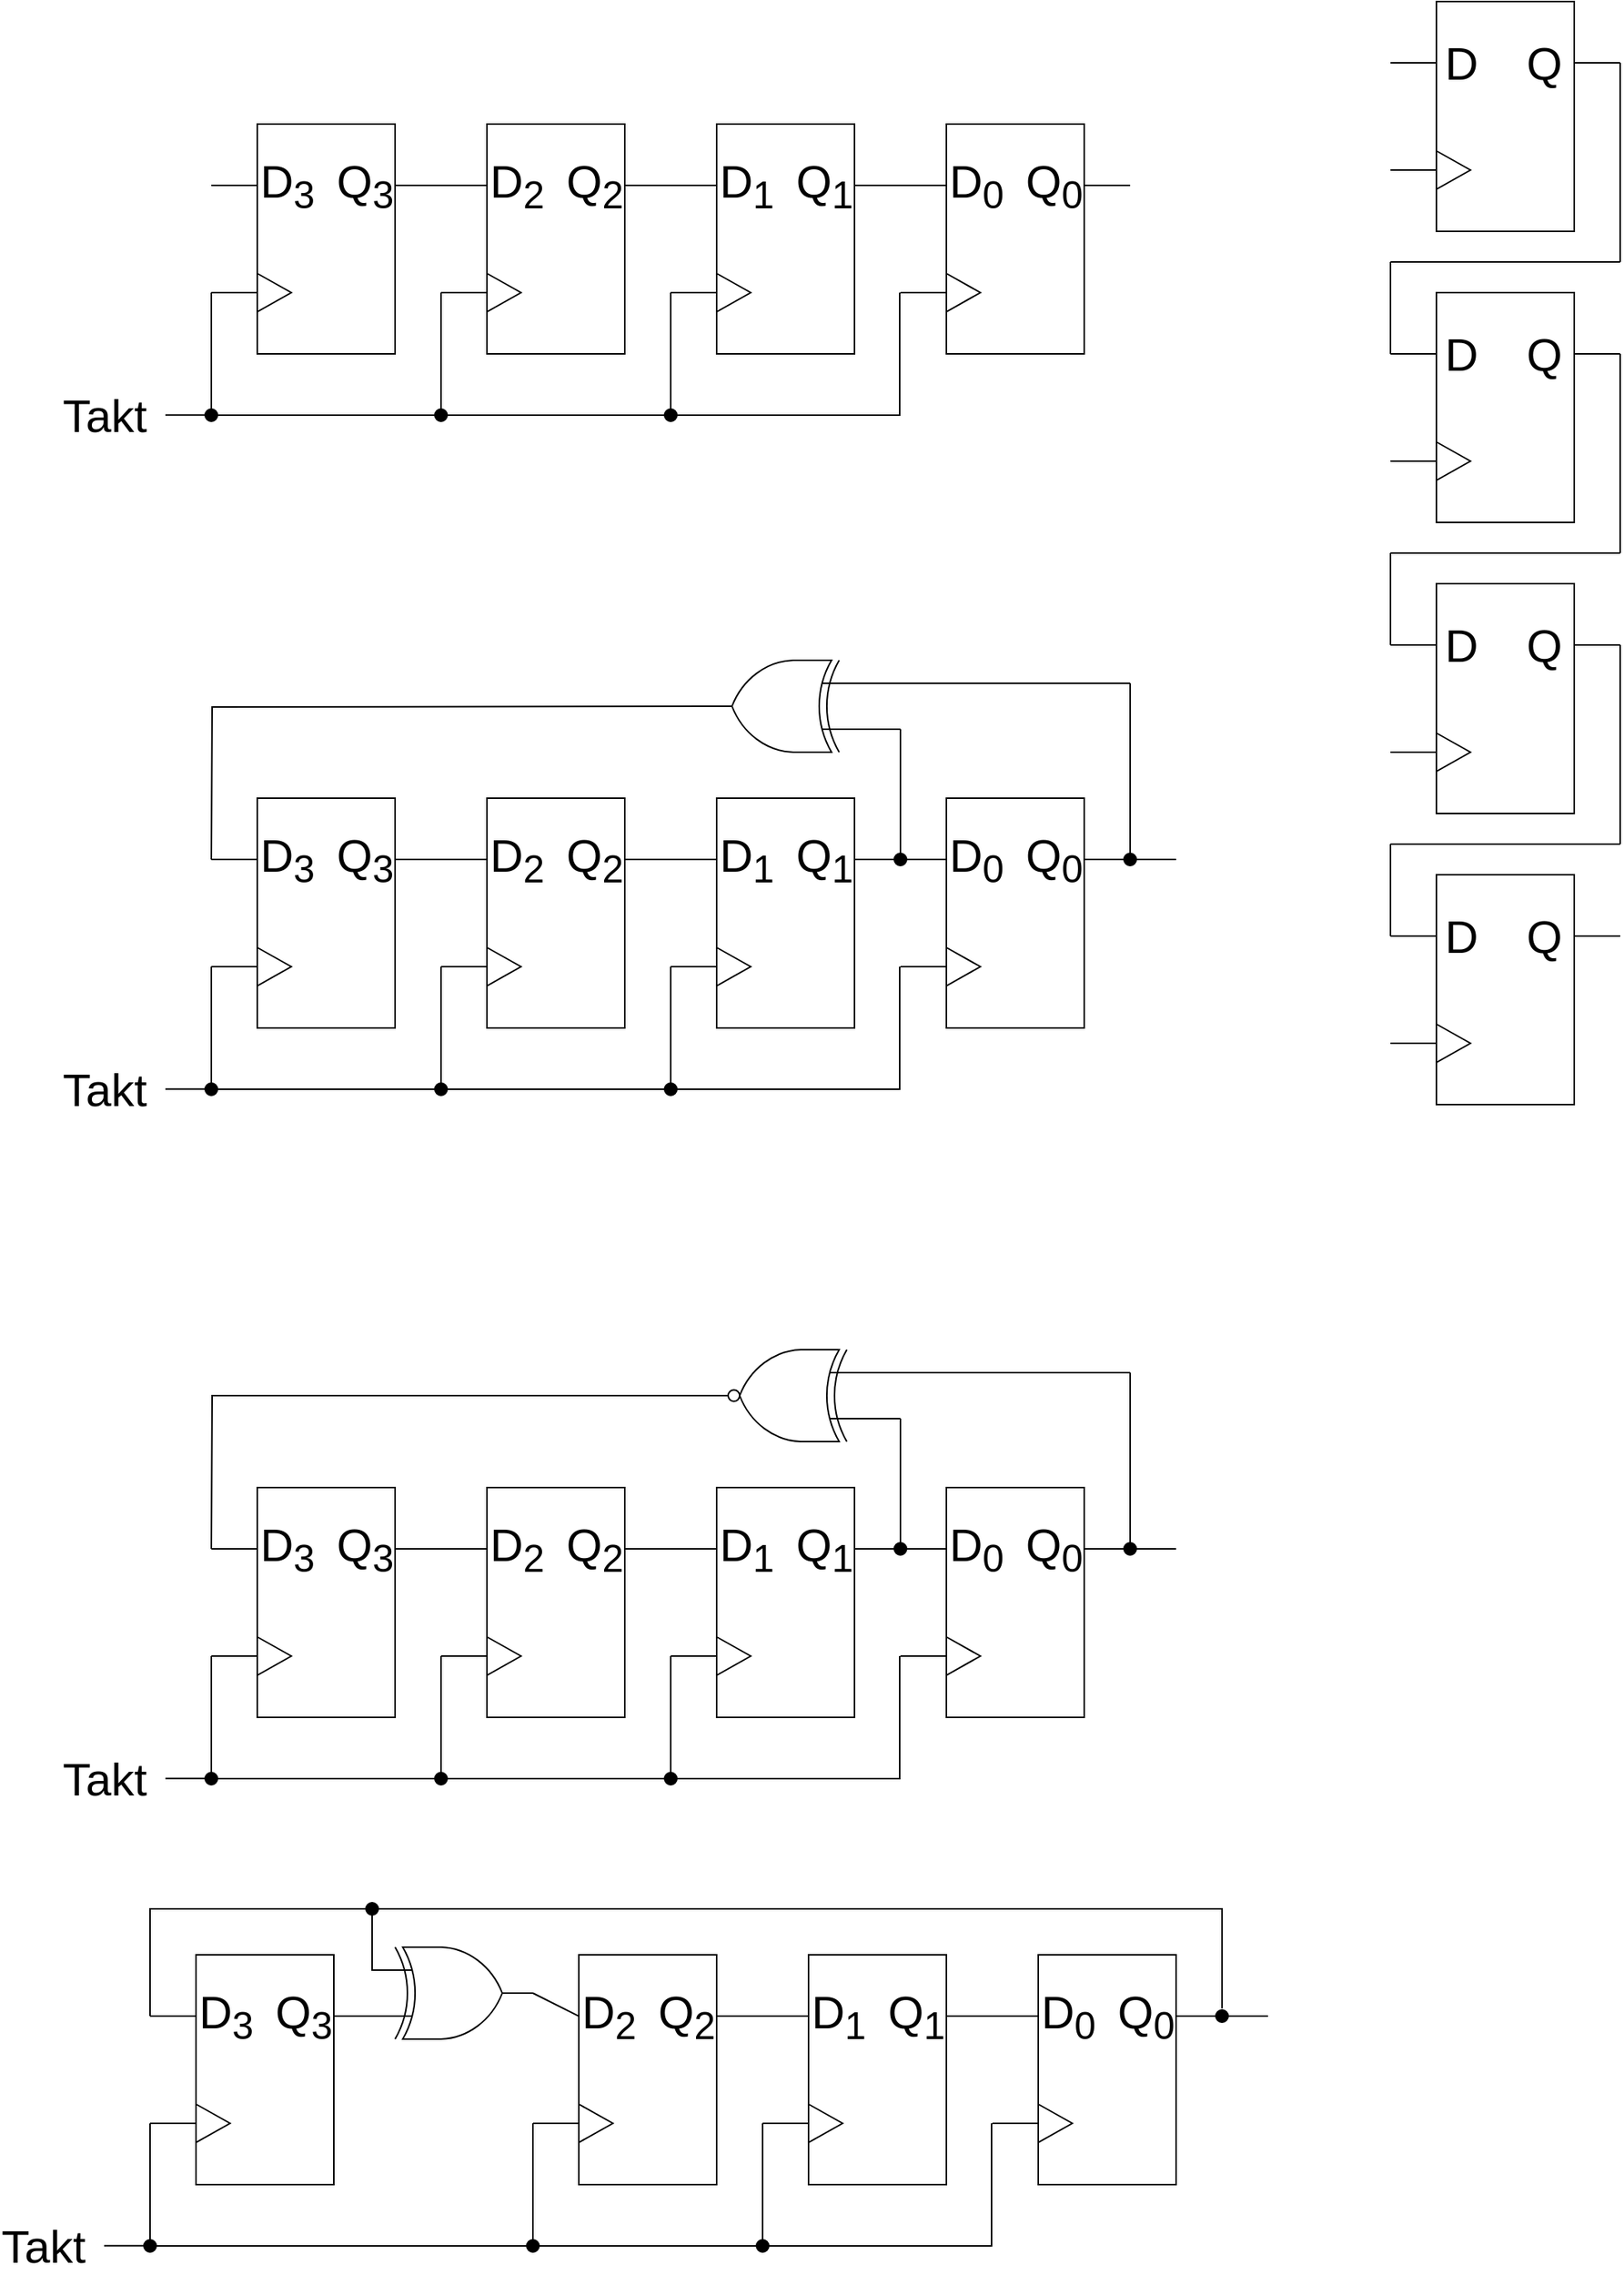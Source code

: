 <mxfile>
    <diagram id="PS_w-CwXK0_uvmPeMOLf" name="Page-1">
        <mxGraphModel dx="1666" dy="287" grid="1" gridSize="10" guides="1" tooltips="1" connect="1" arrows="1" fold="1" page="1" pageScale="1" pageWidth="1600" pageHeight="900" math="0" shadow="0">
            <root>
                <mxCell id="0"/>
                <mxCell id="1" parent="0"/>
                <mxCell id="91" value="" style="group" parent="1" vertex="1" connectable="0">
                    <mxGeometry x="1000" y="960" width="150" height="720" as="geometry"/>
                </mxCell>
                <mxCell id="50" value="" style="group" parent="91" vertex="1" connectable="0">
                    <mxGeometry width="150" height="150" as="geometry"/>
                </mxCell>
                <mxCell id="51" value="" style="rounded=0;whiteSpace=wrap;html=1;" parent="50" vertex="1">
                    <mxGeometry x="30" width="90" height="150" as="geometry"/>
                </mxCell>
                <mxCell id="52" value="" style="endArrow=none;html=1;align=center;fontSize=30;entryX=0;entryY=0.267;entryDx=0;entryDy=0;entryPerimeter=0;" parent="50" target="51" edge="1">
                    <mxGeometry width="50" height="50" relative="1" as="geometry">
                        <mxPoint y="40" as="sourcePoint"/>
                        <mxPoint x="20" y="40" as="targetPoint"/>
                    </mxGeometry>
                </mxCell>
                <mxCell id="53" value="D" style="edgeLabel;html=1;align=center;verticalAlign=middle;resizable=0;points=[];fontSize=30;" parent="52" vertex="1" connectable="0">
                    <mxGeometry x="0.28" relative="1" as="geometry">
                        <mxPoint x="27" as="offset"/>
                    </mxGeometry>
                </mxCell>
                <mxCell id="54" value="" style="endArrow=none;html=1;align=center;exitX=1;exitY=0.267;exitDx=0;exitDy=0;fontSize=30;exitPerimeter=0;" parent="50" source="51" edge="1">
                    <mxGeometry width="50" height="50" relative="1" as="geometry">
                        <mxPoint x="135.556" y="30" as="sourcePoint"/>
                        <mxPoint x="150" y="40" as="targetPoint"/>
                    </mxGeometry>
                </mxCell>
                <mxCell id="55" value="Q" style="edgeLabel;html=1;align=center;verticalAlign=middle;resizable=0;points=[];fontSize=30;" parent="54" vertex="1" connectable="0">
                    <mxGeometry x="0.28" relative="1" as="geometry">
                        <mxPoint x="-39" as="offset"/>
                    </mxGeometry>
                </mxCell>
                <mxCell id="56" value="" style="endArrow=none;html=1;align=center;fontSize=30;entryX=0;entryY=0.5;entryDx=0;entryDy=0;" parent="50" target="57" edge="1">
                    <mxGeometry width="50" height="50" relative="1" as="geometry">
                        <mxPoint y="110" as="sourcePoint"/>
                        <mxPoint x="20" y="109.98" as="targetPoint"/>
                    </mxGeometry>
                </mxCell>
                <mxCell id="57" value="" style="triangle;whiteSpace=wrap;html=1;" parent="50" vertex="1">
                    <mxGeometry x="30.004" y="97.5" width="22.222" height="25" as="geometry"/>
                </mxCell>
                <mxCell id="58" value="" style="group" parent="91" vertex="1" connectable="0">
                    <mxGeometry y="190" width="150" height="150" as="geometry"/>
                </mxCell>
                <mxCell id="59" value="" style="rounded=0;whiteSpace=wrap;html=1;" parent="58" vertex="1">
                    <mxGeometry x="30" width="90" height="150" as="geometry"/>
                </mxCell>
                <mxCell id="60" value="" style="endArrow=none;html=1;align=center;fontSize=30;entryX=0;entryY=0.267;entryDx=0;entryDy=0;entryPerimeter=0;" parent="58" target="59" edge="1">
                    <mxGeometry width="50" height="50" relative="1" as="geometry">
                        <mxPoint y="40" as="sourcePoint"/>
                        <mxPoint x="20" y="40" as="targetPoint"/>
                    </mxGeometry>
                </mxCell>
                <mxCell id="61" value="D" style="edgeLabel;html=1;align=center;verticalAlign=middle;resizable=0;points=[];fontSize=30;" parent="60" vertex="1" connectable="0">
                    <mxGeometry x="0.28" relative="1" as="geometry">
                        <mxPoint x="27" as="offset"/>
                    </mxGeometry>
                </mxCell>
                <mxCell id="62" value="" style="endArrow=none;html=1;align=center;exitX=1;exitY=0.267;exitDx=0;exitDy=0;fontSize=30;exitPerimeter=0;" parent="58" source="59" edge="1">
                    <mxGeometry width="50" height="50" relative="1" as="geometry">
                        <mxPoint x="135.556" y="30" as="sourcePoint"/>
                        <mxPoint x="150" y="40" as="targetPoint"/>
                    </mxGeometry>
                </mxCell>
                <mxCell id="63" value="Q" style="edgeLabel;html=1;align=center;verticalAlign=middle;resizable=0;points=[];fontSize=30;" parent="62" vertex="1" connectable="0">
                    <mxGeometry x="0.28" relative="1" as="geometry">
                        <mxPoint x="-39" as="offset"/>
                    </mxGeometry>
                </mxCell>
                <mxCell id="64" value="" style="endArrow=none;html=1;align=center;fontSize=30;entryX=0;entryY=0.5;entryDx=0;entryDy=0;" parent="58" target="65" edge="1">
                    <mxGeometry width="50" height="50" relative="1" as="geometry">
                        <mxPoint y="110" as="sourcePoint"/>
                        <mxPoint x="20" y="109.98" as="targetPoint"/>
                    </mxGeometry>
                </mxCell>
                <mxCell id="65" value="" style="triangle;whiteSpace=wrap;html=1;" parent="58" vertex="1">
                    <mxGeometry x="30.004" y="97.5" width="22.222" height="25" as="geometry"/>
                </mxCell>
                <mxCell id="66" value="" style="endArrow=none;html=1;align=center;fontSize=30;" parent="91" edge="1">
                    <mxGeometry width="50" height="50" relative="1" as="geometry">
                        <mxPoint x="150" y="40" as="sourcePoint"/>
                        <mxPoint x="150" y="170" as="targetPoint"/>
                    </mxGeometry>
                </mxCell>
                <mxCell id="67" value="" style="endArrow=none;html=1;align=center;fontSize=30;" parent="91" edge="1">
                    <mxGeometry width="50" height="50" relative="1" as="geometry">
                        <mxPoint y="170" as="sourcePoint"/>
                        <mxPoint x="150" y="170" as="targetPoint"/>
                    </mxGeometry>
                </mxCell>
                <mxCell id="68" value="" style="endArrow=none;html=1;align=center;fontSize=30;" parent="91" edge="1">
                    <mxGeometry width="50" height="50" relative="1" as="geometry">
                        <mxPoint y="170" as="sourcePoint"/>
                        <mxPoint y="230" as="targetPoint"/>
                    </mxGeometry>
                </mxCell>
                <mxCell id="69" value="" style="group" parent="91" vertex="1" connectable="0">
                    <mxGeometry y="380" width="150" height="150" as="geometry"/>
                </mxCell>
                <mxCell id="70" value="" style="rounded=0;whiteSpace=wrap;html=1;" parent="69" vertex="1">
                    <mxGeometry x="30" width="90" height="150" as="geometry"/>
                </mxCell>
                <mxCell id="71" value="" style="endArrow=none;html=1;align=center;fontSize=30;entryX=0;entryY=0.267;entryDx=0;entryDy=0;entryPerimeter=0;" parent="69" target="70" edge="1">
                    <mxGeometry width="50" height="50" relative="1" as="geometry">
                        <mxPoint y="40" as="sourcePoint"/>
                        <mxPoint x="20" y="40" as="targetPoint"/>
                    </mxGeometry>
                </mxCell>
                <mxCell id="72" value="D" style="edgeLabel;html=1;align=center;verticalAlign=middle;resizable=0;points=[];fontSize=30;" parent="71" vertex="1" connectable="0">
                    <mxGeometry x="0.28" relative="1" as="geometry">
                        <mxPoint x="27" as="offset"/>
                    </mxGeometry>
                </mxCell>
                <mxCell id="73" value="" style="endArrow=none;html=1;align=center;exitX=1;exitY=0.267;exitDx=0;exitDy=0;fontSize=30;exitPerimeter=0;" parent="69" source="70" edge="1">
                    <mxGeometry width="50" height="50" relative="1" as="geometry">
                        <mxPoint x="135.556" y="30" as="sourcePoint"/>
                        <mxPoint x="150" y="40" as="targetPoint"/>
                    </mxGeometry>
                </mxCell>
                <mxCell id="74" value="Q" style="edgeLabel;html=1;align=center;verticalAlign=middle;resizable=0;points=[];fontSize=30;" parent="73" vertex="1" connectable="0">
                    <mxGeometry x="0.28" relative="1" as="geometry">
                        <mxPoint x="-39" as="offset"/>
                    </mxGeometry>
                </mxCell>
                <mxCell id="75" value="" style="endArrow=none;html=1;align=center;fontSize=30;entryX=0;entryY=0.5;entryDx=0;entryDy=0;" parent="69" target="76" edge="1">
                    <mxGeometry width="50" height="50" relative="1" as="geometry">
                        <mxPoint y="110" as="sourcePoint"/>
                        <mxPoint x="20" y="109.98" as="targetPoint"/>
                    </mxGeometry>
                </mxCell>
                <mxCell id="76" value="" style="triangle;whiteSpace=wrap;html=1;" parent="69" vertex="1">
                    <mxGeometry x="30.004" y="97.5" width="22.222" height="25" as="geometry"/>
                </mxCell>
                <mxCell id="77" value="" style="endArrow=none;html=1;align=center;fontSize=30;" parent="91" edge="1">
                    <mxGeometry width="50" height="50" relative="1" as="geometry">
                        <mxPoint x="150" y="230" as="sourcePoint"/>
                        <mxPoint x="150" y="360" as="targetPoint"/>
                    </mxGeometry>
                </mxCell>
                <mxCell id="78" value="" style="endArrow=none;html=1;align=center;fontSize=30;" parent="91" edge="1">
                    <mxGeometry width="50" height="50" relative="1" as="geometry">
                        <mxPoint y="360" as="sourcePoint"/>
                        <mxPoint x="150" y="360" as="targetPoint"/>
                    </mxGeometry>
                </mxCell>
                <mxCell id="79" value="" style="endArrow=none;html=1;align=center;fontSize=30;" parent="91" edge="1">
                    <mxGeometry width="50" height="50" relative="1" as="geometry">
                        <mxPoint y="360" as="sourcePoint"/>
                        <mxPoint y="420" as="targetPoint"/>
                    </mxGeometry>
                </mxCell>
                <mxCell id="80" value="" style="group" parent="91" vertex="1" connectable="0">
                    <mxGeometry y="570" width="150" height="150" as="geometry"/>
                </mxCell>
                <mxCell id="81" value="" style="rounded=0;whiteSpace=wrap;html=1;" parent="80" vertex="1">
                    <mxGeometry x="30" width="90" height="150" as="geometry"/>
                </mxCell>
                <mxCell id="82" value="" style="endArrow=none;html=1;align=center;fontSize=30;entryX=0;entryY=0.267;entryDx=0;entryDy=0;entryPerimeter=0;" parent="80" target="81" edge="1">
                    <mxGeometry width="50" height="50" relative="1" as="geometry">
                        <mxPoint y="40" as="sourcePoint"/>
                        <mxPoint x="20" y="40" as="targetPoint"/>
                    </mxGeometry>
                </mxCell>
                <mxCell id="83" value="D" style="edgeLabel;html=1;align=center;verticalAlign=middle;resizable=0;points=[];fontSize=30;" parent="82" vertex="1" connectable="0">
                    <mxGeometry x="0.28" relative="1" as="geometry">
                        <mxPoint x="27" as="offset"/>
                    </mxGeometry>
                </mxCell>
                <mxCell id="84" value="" style="endArrow=none;html=1;align=center;exitX=1;exitY=0.267;exitDx=0;exitDy=0;fontSize=30;exitPerimeter=0;" parent="80" source="81" edge="1">
                    <mxGeometry width="50" height="50" relative="1" as="geometry">
                        <mxPoint x="135.556" y="30" as="sourcePoint"/>
                        <mxPoint x="150" y="40" as="targetPoint"/>
                    </mxGeometry>
                </mxCell>
                <mxCell id="85" value="Q" style="edgeLabel;html=1;align=center;verticalAlign=middle;resizable=0;points=[];fontSize=30;" parent="84" vertex="1" connectable="0">
                    <mxGeometry x="0.28" relative="1" as="geometry">
                        <mxPoint x="-39" as="offset"/>
                    </mxGeometry>
                </mxCell>
                <mxCell id="86" value="" style="endArrow=none;html=1;align=center;fontSize=30;entryX=0;entryY=0.5;entryDx=0;entryDy=0;" parent="80" target="87" edge="1">
                    <mxGeometry width="50" height="50" relative="1" as="geometry">
                        <mxPoint y="110" as="sourcePoint"/>
                        <mxPoint x="20" y="109.98" as="targetPoint"/>
                    </mxGeometry>
                </mxCell>
                <mxCell id="87" value="" style="triangle;whiteSpace=wrap;html=1;" parent="80" vertex="1">
                    <mxGeometry x="30.004" y="97.5" width="22.222" height="25" as="geometry"/>
                </mxCell>
                <mxCell id="88" value="" style="endArrow=none;html=1;align=center;fontSize=30;" parent="91" edge="1">
                    <mxGeometry width="50" height="50" relative="1" as="geometry">
                        <mxPoint x="150" y="420" as="sourcePoint"/>
                        <mxPoint x="150" y="550" as="targetPoint"/>
                    </mxGeometry>
                </mxCell>
                <mxCell id="89" value="" style="endArrow=none;html=1;align=center;fontSize=30;" parent="91" edge="1">
                    <mxGeometry width="50" height="50" relative="1" as="geometry">
                        <mxPoint y="550" as="sourcePoint"/>
                        <mxPoint x="150" y="550" as="targetPoint"/>
                    </mxGeometry>
                </mxCell>
                <mxCell id="90" value="" style="endArrow=none;html=1;align=center;fontSize=30;" parent="91" edge="1">
                    <mxGeometry width="50" height="50" relative="1" as="geometry">
                        <mxPoint y="550" as="sourcePoint"/>
                        <mxPoint y="610" as="targetPoint"/>
                    </mxGeometry>
                </mxCell>
                <mxCell id="234" value="" style="group" parent="1" vertex="1" connectable="0">
                    <mxGeometry x="200" y="1040" width="630" height="195" as="geometry"/>
                </mxCell>
                <mxCell id="2" value="Takt" style="endArrow=none;html=1;align=center;fontSize=30;entryX=0;entryY=0.5;entryDx=0;entryDy=0;" parent="234" edge="1">
                    <mxGeometry x="-1" y="-40" width="50" height="50" relative="1" as="geometry">
                        <mxPoint y="189.91" as="sourcePoint"/>
                        <mxPoint x="30.004" y="189.91" as="targetPoint"/>
                        <mxPoint x="-40" y="-40" as="offset"/>
                    </mxGeometry>
                </mxCell>
                <mxCell id="3" value="" style="group" parent="234" vertex="1" connectable="0">
                    <mxGeometry x="30" width="150" height="150" as="geometry"/>
                </mxCell>
                <mxCell id="4" value="" style="rounded=0;whiteSpace=wrap;html=1;" parent="3" vertex="1">
                    <mxGeometry x="30" width="90" height="150" as="geometry"/>
                </mxCell>
                <mxCell id="5" value="" style="endArrow=none;html=1;align=center;fontSize=30;entryX=0;entryY=0.267;entryDx=0;entryDy=0;entryPerimeter=0;" parent="3" target="4" edge="1">
                    <mxGeometry width="50" height="50" relative="1" as="geometry">
                        <mxPoint y="40" as="sourcePoint"/>
                        <mxPoint x="20" y="40" as="targetPoint"/>
                    </mxGeometry>
                </mxCell>
                <mxCell id="6" value="D&lt;sub&gt;3&lt;/sub&gt;" style="edgeLabel;html=1;align=left;verticalAlign=middle;resizable=0;points=[];fontSize=30;" parent="5" vertex="1" connectable="0">
                    <mxGeometry x="0.28" relative="1" as="geometry">
                        <mxPoint x="11" as="offset"/>
                    </mxGeometry>
                </mxCell>
                <mxCell id="7" value="" style="endArrow=none;html=1;align=center;exitX=1;exitY=0.267;exitDx=0;exitDy=0;fontSize=30;exitPerimeter=0;" parent="3" source="4" edge="1">
                    <mxGeometry width="50" height="50" relative="1" as="geometry">
                        <mxPoint x="135.556" y="30" as="sourcePoint"/>
                        <mxPoint x="150" y="40" as="targetPoint"/>
                    </mxGeometry>
                </mxCell>
                <mxCell id="8" value="Q&lt;sub&gt;3&lt;br&gt;&lt;/sub&gt;" style="edgeLabel;html=1;align=center;verticalAlign=middle;resizable=0;points=[];fontSize=30;" parent="7" vertex="1" connectable="0">
                    <mxGeometry x="0.28" relative="1" as="geometry">
                        <mxPoint x="-39" as="offset"/>
                    </mxGeometry>
                </mxCell>
                <mxCell id="9" value="" style="endArrow=none;html=1;align=center;fontSize=30;entryX=0;entryY=0.5;entryDx=0;entryDy=0;" parent="3" target="10" edge="1">
                    <mxGeometry width="50" height="50" relative="1" as="geometry">
                        <mxPoint y="110" as="sourcePoint"/>
                        <mxPoint x="20" y="109.98" as="targetPoint"/>
                    </mxGeometry>
                </mxCell>
                <mxCell id="10" value="" style="triangle;whiteSpace=wrap;html=1;" parent="3" vertex="1">
                    <mxGeometry x="30.004" y="97.5" width="22.222" height="25" as="geometry"/>
                </mxCell>
                <mxCell id="11" value="" style="group" parent="234" vertex="1" connectable="0">
                    <mxGeometry x="180" width="150" height="150" as="geometry"/>
                </mxCell>
                <mxCell id="12" value="" style="rounded=0;whiteSpace=wrap;html=1;" parent="11" vertex="1">
                    <mxGeometry x="30" width="90" height="150" as="geometry"/>
                </mxCell>
                <mxCell id="13" value="" style="endArrow=none;html=1;align=center;fontSize=30;entryX=0;entryY=0.267;entryDx=0;entryDy=0;entryPerimeter=0;" parent="11" target="12" edge="1">
                    <mxGeometry width="50" height="50" relative="1" as="geometry">
                        <mxPoint y="40" as="sourcePoint"/>
                        <mxPoint x="20" y="40" as="targetPoint"/>
                    </mxGeometry>
                </mxCell>
                <mxCell id="14" value="D&lt;sub&gt;2&lt;/sub&gt;" style="edgeLabel;html=1;align=left;verticalAlign=middle;resizable=0;points=[];fontSize=30;" parent="13" vertex="1" connectable="0">
                    <mxGeometry x="0.28" relative="1" as="geometry">
                        <mxPoint x="11" as="offset"/>
                    </mxGeometry>
                </mxCell>
                <mxCell id="15" value="" style="endArrow=none;html=1;align=center;exitX=1;exitY=0.267;exitDx=0;exitDy=0;fontSize=30;exitPerimeter=0;" parent="11" source="12" edge="1">
                    <mxGeometry width="50" height="50" relative="1" as="geometry">
                        <mxPoint x="135.556" y="30" as="sourcePoint"/>
                        <mxPoint x="150" y="40" as="targetPoint"/>
                    </mxGeometry>
                </mxCell>
                <mxCell id="16" value="Q&lt;sub&gt;2&lt;/sub&gt;" style="edgeLabel;html=1;align=center;verticalAlign=middle;resizable=0;points=[];fontSize=30;" parent="15" vertex="1" connectable="0">
                    <mxGeometry x="0.28" relative="1" as="geometry">
                        <mxPoint x="-39" as="offset"/>
                    </mxGeometry>
                </mxCell>
                <mxCell id="17" value="" style="endArrow=none;html=1;align=center;fontSize=30;entryX=0;entryY=0.5;entryDx=0;entryDy=0;" parent="11" target="18" edge="1">
                    <mxGeometry width="50" height="50" relative="1" as="geometry">
                        <mxPoint y="110" as="sourcePoint"/>
                        <mxPoint x="20" y="109.98" as="targetPoint"/>
                    </mxGeometry>
                </mxCell>
                <mxCell id="18" value="" style="triangle;whiteSpace=wrap;html=1;" parent="11" vertex="1">
                    <mxGeometry x="30.004" y="97.5" width="22.222" height="25" as="geometry"/>
                </mxCell>
                <mxCell id="20" value="" style="group" parent="234" vertex="1" connectable="0">
                    <mxGeometry x="330" width="150" height="150" as="geometry"/>
                </mxCell>
                <mxCell id="21" value="" style="rounded=0;whiteSpace=wrap;html=1;" parent="20" vertex="1">
                    <mxGeometry x="30" width="90" height="150" as="geometry"/>
                </mxCell>
                <mxCell id="22" value="" style="endArrow=none;html=1;align=center;fontSize=30;entryX=0;entryY=0.267;entryDx=0;entryDy=0;entryPerimeter=0;" parent="20" target="21" edge="1">
                    <mxGeometry width="50" height="50" relative="1" as="geometry">
                        <mxPoint y="40" as="sourcePoint"/>
                        <mxPoint x="20" y="40" as="targetPoint"/>
                    </mxGeometry>
                </mxCell>
                <mxCell id="23" value="D&lt;sub&gt;1&lt;/sub&gt;" style="edgeLabel;html=1;align=left;verticalAlign=middle;resizable=0;points=[];fontSize=30;" parent="22" vertex="1" connectable="0">
                    <mxGeometry x="0.28" relative="1" as="geometry">
                        <mxPoint x="11" as="offset"/>
                    </mxGeometry>
                </mxCell>
                <mxCell id="24" value="" style="endArrow=none;html=1;align=center;exitX=1;exitY=0.267;exitDx=0;exitDy=0;fontSize=30;exitPerimeter=0;" parent="20" source="21" edge="1">
                    <mxGeometry width="50" height="50" relative="1" as="geometry">
                        <mxPoint x="135.556" y="30" as="sourcePoint"/>
                        <mxPoint x="150" y="40" as="targetPoint"/>
                    </mxGeometry>
                </mxCell>
                <mxCell id="25" value="Q&lt;sub&gt;1&lt;/sub&gt;" style="edgeLabel;html=1;align=center;verticalAlign=middle;resizable=0;points=[];fontSize=30;" parent="24" vertex="1" connectable="0">
                    <mxGeometry x="0.28" relative="1" as="geometry">
                        <mxPoint x="-39" as="offset"/>
                    </mxGeometry>
                </mxCell>
                <mxCell id="26" value="" style="endArrow=none;html=1;align=center;fontSize=30;entryX=0;entryY=0.5;entryDx=0;entryDy=0;" parent="20" target="27" edge="1">
                    <mxGeometry width="50" height="50" relative="1" as="geometry">
                        <mxPoint y="110" as="sourcePoint"/>
                        <mxPoint x="20" y="109.98" as="targetPoint"/>
                    </mxGeometry>
                </mxCell>
                <mxCell id="27" value="" style="triangle;whiteSpace=wrap;html=1;" parent="20" vertex="1">
                    <mxGeometry x="30.004" y="97.5" width="22.222" height="25" as="geometry"/>
                </mxCell>
                <mxCell id="28" value="" style="group" parent="234" vertex="1" connectable="0">
                    <mxGeometry x="480" width="150" height="150" as="geometry"/>
                </mxCell>
                <mxCell id="29" value="" style="rounded=0;whiteSpace=wrap;html=1;" parent="28" vertex="1">
                    <mxGeometry x="30" width="90" height="150" as="geometry"/>
                </mxCell>
                <mxCell id="30" value="" style="endArrow=none;html=1;align=center;fontSize=30;entryX=0;entryY=0.267;entryDx=0;entryDy=0;entryPerimeter=0;" parent="28" target="29" edge="1">
                    <mxGeometry width="50" height="50" relative="1" as="geometry">
                        <mxPoint y="40" as="sourcePoint"/>
                        <mxPoint x="20" y="40" as="targetPoint"/>
                    </mxGeometry>
                </mxCell>
                <mxCell id="31" value="D&lt;sub&gt;0&lt;/sub&gt;" style="edgeLabel;html=1;align=left;verticalAlign=middle;resizable=0;points=[];fontSize=30;" parent="30" vertex="1" connectable="0">
                    <mxGeometry x="0.28" relative="1" as="geometry">
                        <mxPoint x="11" as="offset"/>
                    </mxGeometry>
                </mxCell>
                <mxCell id="32" value="" style="endArrow=none;html=1;align=center;exitX=1;exitY=0.267;exitDx=0;exitDy=0;fontSize=30;exitPerimeter=0;" parent="28" source="29" edge="1">
                    <mxGeometry width="50" height="50" relative="1" as="geometry">
                        <mxPoint x="135.556" y="30" as="sourcePoint"/>
                        <mxPoint x="150" y="40" as="targetPoint"/>
                    </mxGeometry>
                </mxCell>
                <mxCell id="33" value="Q&lt;sub&gt;0&lt;/sub&gt;" style="edgeLabel;html=1;align=center;verticalAlign=middle;resizable=0;points=[];fontSize=30;" parent="32" vertex="1" connectable="0">
                    <mxGeometry x="0.28" relative="1" as="geometry">
                        <mxPoint x="-39" as="offset"/>
                    </mxGeometry>
                </mxCell>
                <mxCell id="34" value="" style="endArrow=none;html=1;align=center;fontSize=30;entryX=0;entryY=0.5;entryDx=0;entryDy=0;" parent="28" target="35" edge="1">
                    <mxGeometry width="50" height="50" relative="1" as="geometry">
                        <mxPoint y="110" as="sourcePoint"/>
                        <mxPoint x="20" y="109.98" as="targetPoint"/>
                    </mxGeometry>
                </mxCell>
                <mxCell id="35" value="" style="triangle;whiteSpace=wrap;html=1;" parent="28" vertex="1">
                    <mxGeometry x="30.004" y="97.5" width="22.222" height="25" as="geometry"/>
                </mxCell>
                <mxCell id="36" value="" style="endArrow=none;html=1;align=center;fontSize=30;" parent="234" edge="1">
                    <mxGeometry width="50" height="50" relative="1" as="geometry">
                        <mxPoint x="30" y="190" as="sourcePoint"/>
                        <mxPoint x="30" y="110" as="targetPoint"/>
                    </mxGeometry>
                </mxCell>
                <mxCell id="37" value="" style="endArrow=none;html=1;align=center;fontSize=30;" parent="234" edge="1">
                    <mxGeometry width="50" height="50" relative="1" as="geometry">
                        <mxPoint x="180" y="190" as="sourcePoint"/>
                        <mxPoint x="180" y="110" as="targetPoint"/>
                    </mxGeometry>
                </mxCell>
                <mxCell id="38" value="" style="endArrow=none;html=1;align=center;fontSize=30;" parent="234" edge="1">
                    <mxGeometry width="50" height="50" relative="1" as="geometry">
                        <mxPoint x="330" y="190" as="sourcePoint"/>
                        <mxPoint x="330" y="110" as="targetPoint"/>
                    </mxGeometry>
                </mxCell>
                <mxCell id="39" value="" style="endArrow=none;html=1;align=center;fontSize=30;" parent="234" edge="1">
                    <mxGeometry width="50" height="50" relative="1" as="geometry">
                        <mxPoint x="479.52" y="190" as="sourcePoint"/>
                        <mxPoint x="479.52" y="110" as="targetPoint"/>
                    </mxGeometry>
                </mxCell>
                <mxCell id="40" value="" style="endArrow=none;html=1;align=center;fontSize=30;exitX=0.9;exitY=0.5;exitDx=0;exitDy=0;exitPerimeter=0;" parent="234" source="46" edge="1">
                    <mxGeometry width="50" height="50" relative="1" as="geometry">
                        <mxPoint y="190" as="sourcePoint"/>
                        <mxPoint x="480" y="190" as="targetPoint"/>
                    </mxGeometry>
                </mxCell>
                <mxCell id="45" value="" style="verticalLabelPosition=bottom;shadow=0;dashed=0;align=center;html=1;verticalAlign=top;shape=mxgraph.electrical.logic_gates.inverting_contact;fillColor=#000000;" parent="234" vertex="1">
                    <mxGeometry x="175" y="185" width="10" height="10" as="geometry"/>
                </mxCell>
                <mxCell id="46" value="" style="verticalLabelPosition=bottom;shadow=0;dashed=0;align=center;html=1;verticalAlign=top;shape=mxgraph.electrical.logic_gates.inverting_contact;fillColor=#000000;" parent="234" vertex="1">
                    <mxGeometry x="25" y="185" width="10" height="10" as="geometry"/>
                </mxCell>
                <mxCell id="47" value="" style="verticalLabelPosition=bottom;shadow=0;dashed=0;align=center;html=1;verticalAlign=top;shape=mxgraph.electrical.logic_gates.inverting_contact;fillColor=#000000;" parent="234" vertex="1">
                    <mxGeometry x="325" y="185" width="10" height="10" as="geometry"/>
                </mxCell>
                <mxCell id="295" value="" style="group" parent="1" vertex="1" connectable="0">
                    <mxGeometry x="160" y="2200" width="760" height="230" as="geometry"/>
                </mxCell>
                <mxCell id="242" value="" style="endArrow=none;html=1;align=center;fontSize=30;" parent="295" edge="1">
                    <mxGeometry width="50" height="50" relative="1" as="geometry">
                        <mxPoint x="730" y="75" as="sourcePoint"/>
                        <mxPoint x="760" y="75" as="targetPoint"/>
                    </mxGeometry>
                </mxCell>
                <mxCell id="243" value="Takt" style="endArrow=none;html=1;align=center;fontSize=30;entryX=0;entryY=0.5;entryDx=0;entryDy=0;" parent="295" edge="1">
                    <mxGeometry x="-1" y="-40" width="50" height="50" relative="1" as="geometry">
                        <mxPoint y="224.91" as="sourcePoint"/>
                        <mxPoint x="30.004" y="224.91" as="targetPoint"/>
                        <mxPoint x="-40" y="-40" as="offset"/>
                    </mxGeometry>
                </mxCell>
                <mxCell id="244" value="" style="group" parent="295" vertex="1" connectable="0">
                    <mxGeometry x="30" y="35" width="150" height="150" as="geometry"/>
                </mxCell>
                <mxCell id="245" value="" style="rounded=0;whiteSpace=wrap;html=1;" parent="244" vertex="1">
                    <mxGeometry x="30" width="90" height="150" as="geometry"/>
                </mxCell>
                <mxCell id="246" value="" style="endArrow=none;html=1;align=center;fontSize=30;entryX=0;entryY=0.267;entryDx=0;entryDy=0;entryPerimeter=0;" parent="244" target="245" edge="1">
                    <mxGeometry width="50" height="50" relative="1" as="geometry">
                        <mxPoint y="40" as="sourcePoint"/>
                        <mxPoint x="20" y="40" as="targetPoint"/>
                    </mxGeometry>
                </mxCell>
                <mxCell id="247" value="D&lt;sub&gt;3&lt;/sub&gt;" style="edgeLabel;html=1;align=left;verticalAlign=middle;resizable=0;points=[];fontSize=30;" parent="246" vertex="1" connectable="0">
                    <mxGeometry x="0.28" relative="1" as="geometry">
                        <mxPoint x="11" as="offset"/>
                    </mxGeometry>
                </mxCell>
                <mxCell id="248" value="" style="endArrow=none;html=1;align=center;exitX=1;exitY=0.267;exitDx=0;exitDy=0;fontSize=30;exitPerimeter=0;" parent="244" source="245" edge="1">
                    <mxGeometry width="50" height="50" relative="1" as="geometry">
                        <mxPoint x="135.556" y="30" as="sourcePoint"/>
                        <mxPoint x="150" y="40" as="targetPoint"/>
                    </mxGeometry>
                </mxCell>
                <mxCell id="249" value="Q&lt;sub&gt;3&lt;br&gt;&lt;/sub&gt;" style="edgeLabel;html=1;align=center;verticalAlign=middle;resizable=0;points=[];fontSize=30;" parent="248" vertex="1" connectable="0">
                    <mxGeometry x="0.28" relative="1" as="geometry">
                        <mxPoint x="-39" as="offset"/>
                    </mxGeometry>
                </mxCell>
                <mxCell id="250" value="" style="endArrow=none;html=1;align=center;fontSize=30;entryX=0;entryY=0.5;entryDx=0;entryDy=0;" parent="244" target="251" edge="1">
                    <mxGeometry width="50" height="50" relative="1" as="geometry">
                        <mxPoint y="110" as="sourcePoint"/>
                        <mxPoint x="20" y="109.98" as="targetPoint"/>
                    </mxGeometry>
                </mxCell>
                <mxCell id="251" value="" style="triangle;whiteSpace=wrap;html=1;" parent="244" vertex="1">
                    <mxGeometry x="30.004" y="97.5" width="22.222" height="25" as="geometry"/>
                </mxCell>
                <mxCell id="252" value="" style="group" parent="295" vertex="1" connectable="0">
                    <mxGeometry x="280" y="35" width="150" height="150" as="geometry"/>
                </mxCell>
                <mxCell id="253" value="" style="rounded=0;whiteSpace=wrap;html=1;" parent="252" vertex="1">
                    <mxGeometry x="30" width="90" height="150" as="geometry"/>
                </mxCell>
                <mxCell id="256" value="" style="endArrow=none;html=1;align=center;exitX=1;exitY=0.267;exitDx=0;exitDy=0;fontSize=30;exitPerimeter=0;" parent="252" source="253" edge="1">
                    <mxGeometry width="50" height="50" relative="1" as="geometry">
                        <mxPoint x="135.556" y="30" as="sourcePoint"/>
                        <mxPoint x="150" y="40" as="targetPoint"/>
                    </mxGeometry>
                </mxCell>
                <mxCell id="257" value="Q&lt;sub&gt;2&lt;/sub&gt;" style="edgeLabel;html=1;align=center;verticalAlign=middle;resizable=0;points=[];fontSize=30;" parent="256" vertex="1" connectable="0">
                    <mxGeometry x="0.28" relative="1" as="geometry">
                        <mxPoint x="-39" as="offset"/>
                    </mxGeometry>
                </mxCell>
                <mxCell id="258" value="" style="endArrow=none;html=1;align=center;fontSize=30;entryX=0;entryY=0.5;entryDx=0;entryDy=0;" parent="252" target="259" edge="1">
                    <mxGeometry width="50" height="50" relative="1" as="geometry">
                        <mxPoint y="110" as="sourcePoint"/>
                        <mxPoint x="20" y="109.98" as="targetPoint"/>
                    </mxGeometry>
                </mxCell>
                <mxCell id="259" value="" style="triangle;whiteSpace=wrap;html=1;" parent="252" vertex="1">
                    <mxGeometry x="30.004" y="97.5" width="22.222" height="25" as="geometry"/>
                </mxCell>
                <mxCell id="260" value="" style="group" parent="295" vertex="1" connectable="0">
                    <mxGeometry x="430" y="35" width="150" height="150" as="geometry"/>
                </mxCell>
                <mxCell id="261" value="" style="rounded=0;whiteSpace=wrap;html=1;" parent="260" vertex="1">
                    <mxGeometry x="30" width="90" height="150" as="geometry"/>
                </mxCell>
                <mxCell id="262" value="" style="endArrow=none;html=1;align=center;fontSize=30;entryX=0;entryY=0.267;entryDx=0;entryDy=0;entryPerimeter=0;" parent="260" target="261" edge="1">
                    <mxGeometry width="50" height="50" relative="1" as="geometry">
                        <mxPoint y="40" as="sourcePoint"/>
                        <mxPoint x="20" y="40" as="targetPoint"/>
                    </mxGeometry>
                </mxCell>
                <mxCell id="263" value="D&lt;sub&gt;1&lt;/sub&gt;" style="edgeLabel;html=1;align=left;verticalAlign=middle;resizable=0;points=[];fontSize=30;" parent="262" vertex="1" connectable="0">
                    <mxGeometry x="0.28" relative="1" as="geometry">
                        <mxPoint x="11" as="offset"/>
                    </mxGeometry>
                </mxCell>
                <mxCell id="264" value="" style="endArrow=none;html=1;align=center;exitX=1;exitY=0.267;exitDx=0;exitDy=0;fontSize=30;exitPerimeter=0;" parent="260" source="261" edge="1">
                    <mxGeometry width="50" height="50" relative="1" as="geometry">
                        <mxPoint x="135.556" y="30" as="sourcePoint"/>
                        <mxPoint x="150" y="40" as="targetPoint"/>
                    </mxGeometry>
                </mxCell>
                <mxCell id="265" value="Q&lt;sub&gt;1&lt;/sub&gt;" style="edgeLabel;html=1;align=center;verticalAlign=middle;resizable=0;points=[];fontSize=30;" parent="264" vertex="1" connectable="0">
                    <mxGeometry x="0.28" relative="1" as="geometry">
                        <mxPoint x="-39" as="offset"/>
                    </mxGeometry>
                </mxCell>
                <mxCell id="266" value="" style="endArrow=none;html=1;align=center;fontSize=30;entryX=0;entryY=0.5;entryDx=0;entryDy=0;" parent="260" target="267" edge="1">
                    <mxGeometry width="50" height="50" relative="1" as="geometry">
                        <mxPoint y="110" as="sourcePoint"/>
                        <mxPoint x="20" y="109.98" as="targetPoint"/>
                    </mxGeometry>
                </mxCell>
                <mxCell id="267" value="" style="triangle;whiteSpace=wrap;html=1;" parent="260" vertex="1">
                    <mxGeometry x="30.004" y="97.5" width="22.222" height="25" as="geometry"/>
                </mxCell>
                <mxCell id="268" value="" style="group" parent="295" vertex="1" connectable="0">
                    <mxGeometry x="580" y="35" width="150" height="150" as="geometry"/>
                </mxCell>
                <mxCell id="269" value="" style="rounded=0;whiteSpace=wrap;html=1;" parent="268" vertex="1">
                    <mxGeometry x="30" width="90" height="150" as="geometry"/>
                </mxCell>
                <mxCell id="270" value="" style="endArrow=none;html=1;align=center;fontSize=30;entryX=0;entryY=0.267;entryDx=0;entryDy=0;entryPerimeter=0;" parent="268" target="269" edge="1">
                    <mxGeometry width="50" height="50" relative="1" as="geometry">
                        <mxPoint y="40" as="sourcePoint"/>
                        <mxPoint x="20" y="40" as="targetPoint"/>
                    </mxGeometry>
                </mxCell>
                <mxCell id="271" value="D&lt;sub&gt;0&lt;/sub&gt;" style="edgeLabel;html=1;align=left;verticalAlign=middle;resizable=0;points=[];fontSize=30;" parent="270" vertex="1" connectable="0">
                    <mxGeometry x="0.28" relative="1" as="geometry">
                        <mxPoint x="11" as="offset"/>
                    </mxGeometry>
                </mxCell>
                <mxCell id="272" value="" style="endArrow=none;html=1;align=center;exitX=1;exitY=0.267;exitDx=0;exitDy=0;fontSize=30;exitPerimeter=0;" parent="268" source="269" edge="1">
                    <mxGeometry width="50" height="50" relative="1" as="geometry">
                        <mxPoint x="135.556" y="30" as="sourcePoint"/>
                        <mxPoint x="150" y="40" as="targetPoint"/>
                    </mxGeometry>
                </mxCell>
                <mxCell id="273" value="Q&lt;sub&gt;0&lt;/sub&gt;" style="edgeLabel;html=1;align=center;verticalAlign=middle;resizable=0;points=[];fontSize=30;" parent="272" vertex="1" connectable="0">
                    <mxGeometry x="0.28" relative="1" as="geometry">
                        <mxPoint x="-39" as="offset"/>
                    </mxGeometry>
                </mxCell>
                <mxCell id="274" value="" style="endArrow=none;html=1;align=center;fontSize=30;entryX=0;entryY=0.5;entryDx=0;entryDy=0;" parent="268" target="275" edge="1">
                    <mxGeometry width="50" height="50" relative="1" as="geometry">
                        <mxPoint y="110" as="sourcePoint"/>
                        <mxPoint x="20" y="109.98" as="targetPoint"/>
                    </mxGeometry>
                </mxCell>
                <mxCell id="275" value="" style="triangle;whiteSpace=wrap;html=1;" parent="268" vertex="1">
                    <mxGeometry x="30.004" y="97.5" width="22.222" height="25" as="geometry"/>
                </mxCell>
                <mxCell id="276" value="" style="endArrow=none;html=1;align=center;fontSize=30;" parent="295" edge="1">
                    <mxGeometry width="50" height="50" relative="1" as="geometry">
                        <mxPoint x="30" y="225" as="sourcePoint"/>
                        <mxPoint x="30" y="145.0" as="targetPoint"/>
                    </mxGeometry>
                </mxCell>
                <mxCell id="277" value="" style="endArrow=none;html=1;align=center;fontSize=30;" parent="295" edge="1">
                    <mxGeometry width="50" height="50" relative="1" as="geometry">
                        <mxPoint x="280" y="225" as="sourcePoint"/>
                        <mxPoint x="280" y="145.0" as="targetPoint"/>
                    </mxGeometry>
                </mxCell>
                <mxCell id="278" value="" style="endArrow=none;html=1;align=center;fontSize=30;" parent="295" edge="1">
                    <mxGeometry width="50" height="50" relative="1" as="geometry">
                        <mxPoint x="430" y="225" as="sourcePoint"/>
                        <mxPoint x="430" y="145.0" as="targetPoint"/>
                    </mxGeometry>
                </mxCell>
                <mxCell id="279" value="" style="endArrow=none;html=1;align=center;fontSize=30;" parent="295" edge="1">
                    <mxGeometry width="50" height="50" relative="1" as="geometry">
                        <mxPoint x="579.52" y="225" as="sourcePoint"/>
                        <mxPoint x="579.52" y="145.0" as="targetPoint"/>
                    </mxGeometry>
                </mxCell>
                <mxCell id="280" value="" style="endArrow=none;html=1;align=center;fontSize=30;exitX=0.9;exitY=0.5;exitDx=0;exitDy=0;exitPerimeter=0;" parent="295" source="282" edge="1">
                    <mxGeometry width="50" height="50" relative="1" as="geometry">
                        <mxPoint x="100" y="225" as="sourcePoint"/>
                        <mxPoint x="580" y="225" as="targetPoint"/>
                    </mxGeometry>
                </mxCell>
                <mxCell id="281" value="" style="verticalLabelPosition=bottom;shadow=0;dashed=0;align=center;html=1;verticalAlign=top;shape=mxgraph.electrical.logic_gates.inverting_contact;fillColor=#000000;" parent="295" vertex="1">
                    <mxGeometry x="275" y="220" width="10" height="10" as="geometry"/>
                </mxCell>
                <mxCell id="282" value="" style="verticalLabelPosition=bottom;shadow=0;dashed=0;align=center;html=1;verticalAlign=top;shape=mxgraph.electrical.logic_gates.inverting_contact;fillColor=#000000;" parent="295" vertex="1">
                    <mxGeometry x="25" y="220" width="10" height="10" as="geometry"/>
                </mxCell>
                <mxCell id="283" value="" style="verticalLabelPosition=bottom;shadow=0;dashed=0;align=center;html=1;verticalAlign=top;shape=mxgraph.electrical.logic_gates.inverting_contact;fillColor=#000000;" parent="295" vertex="1">
                    <mxGeometry x="425" y="220" width="10" height="10" as="geometry"/>
                </mxCell>
                <mxCell id="284" style="edgeStyle=orthogonalEdgeStyle;html=1;endArrow=none;endFill=0;rounded=0;" parent="295" source="291" edge="1">
                    <mxGeometry relative="1" as="geometry">
                        <mxPoint x="30" y="75" as="targetPoint"/>
                        <mxPoint x="455" y="-25" as="sourcePoint"/>
                        <Array as="points">
                            <mxPoint x="730" y="5"/>
                            <mxPoint x="30" y="5"/>
                        </Array>
                    </mxGeometry>
                </mxCell>
                <mxCell id="286" value="" style="endArrow=none;html=1;align=center;fontSize=30;edgeStyle=orthogonalEdgeStyle;rounded=0;" parent="295" edge="1">
                    <mxGeometry width="50" height="50" relative="1" as="geometry">
                        <mxPoint x="180" y="45" as="sourcePoint"/>
                        <mxPoint x="175" y="5" as="targetPoint"/>
                        <Array as="points">
                            <mxPoint x="175" y="45"/>
                        </Array>
                    </mxGeometry>
                </mxCell>
                <mxCell id="290" value="" style="verticalLabelPosition=bottom;shadow=0;dashed=0;align=center;html=1;verticalAlign=top;shape=mxgraph.electrical.logic_gates.inverting_contact;fillColor=#000000;" parent="295" vertex="1">
                    <mxGeometry x="170" width="10" height="10" as="geometry"/>
                </mxCell>
                <mxCell id="291" value="" style="verticalLabelPosition=bottom;shadow=0;dashed=0;align=center;html=1;verticalAlign=top;shape=mxgraph.electrical.logic_gates.inverting_contact;fillColor=#000000;" parent="295" vertex="1">
                    <mxGeometry x="725" y="70" width="10" height="10" as="geometry"/>
                </mxCell>
                <mxCell id="293" style="edgeStyle=none;html=1;exitX=0;exitY=0.75;exitDx=0;exitDy=0;exitPerimeter=0;endArrow=none;endFill=0;" parent="295" source="292" edge="1">
                    <mxGeometry relative="1" as="geometry">
                        <mxPoint x="180" y="75" as="targetPoint"/>
                    </mxGeometry>
                </mxCell>
                <mxCell id="292" value="" style="verticalLabelPosition=bottom;shadow=0;dashed=0;align=center;html=1;verticalAlign=top;shape=mxgraph.electrical.logic_gates.logic_gate;operation=xor;" parent="295" vertex="1">
                    <mxGeometry x="180" y="30" width="100" height="60" as="geometry"/>
                </mxCell>
                <mxCell id="254" value="" style="endArrow=none;html=1;align=center;fontSize=30;entryX=0;entryY=0.267;entryDx=0;entryDy=0;entryPerimeter=0;exitX=1;exitY=0.5;exitDx=0;exitDy=0;exitPerimeter=0;" parent="295" source="292" target="253" edge="1">
                    <mxGeometry width="50" height="50" relative="1" as="geometry">
                        <mxPoint x="280" y="75" as="sourcePoint"/>
                        <mxPoint x="300" y="75" as="targetPoint"/>
                    </mxGeometry>
                </mxCell>
                <mxCell id="255" value="D&lt;sub&gt;2&lt;/sub&gt;" style="edgeLabel;html=1;align=left;verticalAlign=middle;resizable=0;points=[];fontSize=30;" parent="254" vertex="1" connectable="0">
                    <mxGeometry x="0.28" relative="1" as="geometry">
                        <mxPoint x="11" y="5" as="offset"/>
                    </mxGeometry>
                </mxCell>
                <mxCell id="296" value="" style="group" vertex="1" connectable="0" parent="1">
                    <mxGeometry x="200" y="1840" width="660" height="285" as="geometry"/>
                </mxCell>
                <mxCell id="297" value="" style="endArrow=none;html=1;align=center;fontSize=30;" edge="1" parent="296">
                    <mxGeometry width="50" height="50" relative="1" as="geometry">
                        <mxPoint x="630" y="130" as="sourcePoint"/>
                        <mxPoint x="660" y="130" as="targetPoint"/>
                    </mxGeometry>
                </mxCell>
                <mxCell id="298" value="Takt" style="endArrow=none;html=1;align=center;fontSize=30;entryX=0;entryY=0.5;entryDx=0;entryDy=0;" edge="1" parent="296">
                    <mxGeometry x="-1" y="-40" width="50" height="50" relative="1" as="geometry">
                        <mxPoint y="279.91" as="sourcePoint"/>
                        <mxPoint x="30.004" y="279.91" as="targetPoint"/>
                        <mxPoint x="-40" y="-40" as="offset"/>
                    </mxGeometry>
                </mxCell>
                <mxCell id="299" value="" style="group" vertex="1" connectable="0" parent="296">
                    <mxGeometry x="30" y="90" width="150" height="150" as="geometry"/>
                </mxCell>
                <mxCell id="300" value="" style="rounded=0;whiteSpace=wrap;html=1;" vertex="1" parent="299">
                    <mxGeometry x="30" width="90" height="150" as="geometry"/>
                </mxCell>
                <mxCell id="301" value="" style="endArrow=none;html=1;align=center;fontSize=30;entryX=0;entryY=0.267;entryDx=0;entryDy=0;entryPerimeter=0;" edge="1" parent="299" target="300">
                    <mxGeometry width="50" height="50" relative="1" as="geometry">
                        <mxPoint y="40" as="sourcePoint"/>
                        <mxPoint x="20" y="40" as="targetPoint"/>
                    </mxGeometry>
                </mxCell>
                <mxCell id="302" value="D&lt;sub&gt;3&lt;/sub&gt;" style="edgeLabel;html=1;align=left;verticalAlign=middle;resizable=0;points=[];fontSize=30;" vertex="1" connectable="0" parent="301">
                    <mxGeometry x="0.28" relative="1" as="geometry">
                        <mxPoint x="11" as="offset"/>
                    </mxGeometry>
                </mxCell>
                <mxCell id="303" value="" style="endArrow=none;html=1;align=center;exitX=1;exitY=0.267;exitDx=0;exitDy=0;fontSize=30;exitPerimeter=0;" edge="1" parent="299" source="300">
                    <mxGeometry width="50" height="50" relative="1" as="geometry">
                        <mxPoint x="135.556" y="30" as="sourcePoint"/>
                        <mxPoint x="150" y="40" as="targetPoint"/>
                    </mxGeometry>
                </mxCell>
                <mxCell id="304" value="Q&lt;sub&gt;3&lt;br&gt;&lt;/sub&gt;" style="edgeLabel;html=1;align=center;verticalAlign=middle;resizable=0;points=[];fontSize=30;" vertex="1" connectable="0" parent="303">
                    <mxGeometry x="0.28" relative="1" as="geometry">
                        <mxPoint x="-39" as="offset"/>
                    </mxGeometry>
                </mxCell>
                <mxCell id="305" value="" style="endArrow=none;html=1;align=center;fontSize=30;entryX=0;entryY=0.5;entryDx=0;entryDy=0;" edge="1" parent="299" target="306">
                    <mxGeometry width="50" height="50" relative="1" as="geometry">
                        <mxPoint y="110" as="sourcePoint"/>
                        <mxPoint x="20" y="109.98" as="targetPoint"/>
                    </mxGeometry>
                </mxCell>
                <mxCell id="306" value="" style="triangle;whiteSpace=wrap;html=1;" vertex="1" parent="299">
                    <mxGeometry x="30.004" y="97.5" width="22.222" height="25" as="geometry"/>
                </mxCell>
                <mxCell id="307" value="" style="group" vertex="1" connectable="0" parent="296">
                    <mxGeometry x="180" y="90" width="150" height="150" as="geometry"/>
                </mxCell>
                <mxCell id="308" value="" style="rounded=0;whiteSpace=wrap;html=1;" vertex="1" parent="307">
                    <mxGeometry x="30" width="90" height="150" as="geometry"/>
                </mxCell>
                <mxCell id="309" value="" style="endArrow=none;html=1;align=center;fontSize=30;entryX=0;entryY=0.267;entryDx=0;entryDy=0;entryPerimeter=0;" edge="1" parent="307" target="308">
                    <mxGeometry width="50" height="50" relative="1" as="geometry">
                        <mxPoint y="40" as="sourcePoint"/>
                        <mxPoint x="20" y="40" as="targetPoint"/>
                    </mxGeometry>
                </mxCell>
                <mxCell id="310" value="D&lt;sub&gt;2&lt;/sub&gt;" style="edgeLabel;html=1;align=left;verticalAlign=middle;resizable=0;points=[];fontSize=30;" vertex="1" connectable="0" parent="309">
                    <mxGeometry x="0.28" relative="1" as="geometry">
                        <mxPoint x="11" as="offset"/>
                    </mxGeometry>
                </mxCell>
                <mxCell id="311" value="" style="endArrow=none;html=1;align=center;exitX=1;exitY=0.267;exitDx=0;exitDy=0;fontSize=30;exitPerimeter=0;" edge="1" parent="307" source="308">
                    <mxGeometry width="50" height="50" relative="1" as="geometry">
                        <mxPoint x="135.556" y="30" as="sourcePoint"/>
                        <mxPoint x="150" y="40" as="targetPoint"/>
                    </mxGeometry>
                </mxCell>
                <mxCell id="312" value="Q&lt;sub&gt;2&lt;/sub&gt;" style="edgeLabel;html=1;align=center;verticalAlign=middle;resizable=0;points=[];fontSize=30;" vertex="1" connectable="0" parent="311">
                    <mxGeometry x="0.28" relative="1" as="geometry">
                        <mxPoint x="-39" as="offset"/>
                    </mxGeometry>
                </mxCell>
                <mxCell id="313" value="" style="endArrow=none;html=1;align=center;fontSize=30;entryX=0;entryY=0.5;entryDx=0;entryDy=0;" edge="1" parent="307" target="314">
                    <mxGeometry width="50" height="50" relative="1" as="geometry">
                        <mxPoint y="110" as="sourcePoint"/>
                        <mxPoint x="20" y="109.98" as="targetPoint"/>
                    </mxGeometry>
                </mxCell>
                <mxCell id="314" value="" style="triangle;whiteSpace=wrap;html=1;" vertex="1" parent="307">
                    <mxGeometry x="30.004" y="97.5" width="22.222" height="25" as="geometry"/>
                </mxCell>
                <mxCell id="315" value="" style="group" vertex="1" connectable="0" parent="296">
                    <mxGeometry x="330" y="90" width="150" height="150" as="geometry"/>
                </mxCell>
                <mxCell id="316" value="" style="rounded=0;whiteSpace=wrap;html=1;" vertex="1" parent="315">
                    <mxGeometry x="30" width="90" height="150" as="geometry"/>
                </mxCell>
                <mxCell id="317" value="" style="endArrow=none;html=1;align=center;fontSize=30;entryX=0;entryY=0.267;entryDx=0;entryDy=0;entryPerimeter=0;" edge="1" parent="315" target="316">
                    <mxGeometry width="50" height="50" relative="1" as="geometry">
                        <mxPoint y="40" as="sourcePoint"/>
                        <mxPoint x="20" y="40" as="targetPoint"/>
                    </mxGeometry>
                </mxCell>
                <mxCell id="318" value="D&lt;sub&gt;1&lt;/sub&gt;" style="edgeLabel;html=1;align=left;verticalAlign=middle;resizable=0;points=[];fontSize=30;" vertex="1" connectable="0" parent="317">
                    <mxGeometry x="0.28" relative="1" as="geometry">
                        <mxPoint x="11" as="offset"/>
                    </mxGeometry>
                </mxCell>
                <mxCell id="319" value="" style="endArrow=none;html=1;align=center;exitX=1;exitY=0.267;exitDx=0;exitDy=0;fontSize=30;exitPerimeter=0;" edge="1" parent="315" source="316">
                    <mxGeometry width="50" height="50" relative="1" as="geometry">
                        <mxPoint x="135.556" y="30" as="sourcePoint"/>
                        <mxPoint x="150" y="40" as="targetPoint"/>
                    </mxGeometry>
                </mxCell>
                <mxCell id="320" value="Q&lt;sub&gt;1&lt;/sub&gt;" style="edgeLabel;html=1;align=center;verticalAlign=middle;resizable=0;points=[];fontSize=30;" vertex="1" connectable="0" parent="319">
                    <mxGeometry x="0.28" relative="1" as="geometry">
                        <mxPoint x="-39" as="offset"/>
                    </mxGeometry>
                </mxCell>
                <mxCell id="321" value="" style="endArrow=none;html=1;align=center;fontSize=30;entryX=0;entryY=0.5;entryDx=0;entryDy=0;" edge="1" parent="315" target="322">
                    <mxGeometry width="50" height="50" relative="1" as="geometry">
                        <mxPoint y="110" as="sourcePoint"/>
                        <mxPoint x="20" y="109.98" as="targetPoint"/>
                    </mxGeometry>
                </mxCell>
                <mxCell id="322" value="" style="triangle;whiteSpace=wrap;html=1;" vertex="1" parent="315">
                    <mxGeometry x="30.004" y="97.5" width="22.222" height="25" as="geometry"/>
                </mxCell>
                <mxCell id="323" value="" style="group" vertex="1" connectable="0" parent="296">
                    <mxGeometry x="480" y="90" width="150" height="150" as="geometry"/>
                </mxCell>
                <mxCell id="324" value="" style="rounded=0;whiteSpace=wrap;html=1;" vertex="1" parent="323">
                    <mxGeometry x="30" width="90" height="150" as="geometry"/>
                </mxCell>
                <mxCell id="325" value="" style="endArrow=none;html=1;align=center;fontSize=30;entryX=0;entryY=0.267;entryDx=0;entryDy=0;entryPerimeter=0;" edge="1" parent="323" target="324">
                    <mxGeometry width="50" height="50" relative="1" as="geometry">
                        <mxPoint y="40" as="sourcePoint"/>
                        <mxPoint x="20" y="40" as="targetPoint"/>
                    </mxGeometry>
                </mxCell>
                <mxCell id="326" value="D&lt;sub&gt;0&lt;/sub&gt;" style="edgeLabel;html=1;align=left;verticalAlign=middle;resizable=0;points=[];fontSize=30;" vertex="1" connectable="0" parent="325">
                    <mxGeometry x="0.28" relative="1" as="geometry">
                        <mxPoint x="11" as="offset"/>
                    </mxGeometry>
                </mxCell>
                <mxCell id="327" value="" style="endArrow=none;html=1;align=center;exitX=1;exitY=0.267;exitDx=0;exitDy=0;fontSize=30;exitPerimeter=0;" edge="1" parent="323" source="324">
                    <mxGeometry width="50" height="50" relative="1" as="geometry">
                        <mxPoint x="135.556" y="30" as="sourcePoint"/>
                        <mxPoint x="150" y="40" as="targetPoint"/>
                    </mxGeometry>
                </mxCell>
                <mxCell id="328" value="Q&lt;sub&gt;0&lt;/sub&gt;" style="edgeLabel;html=1;align=center;verticalAlign=middle;resizable=0;points=[];fontSize=30;" vertex="1" connectable="0" parent="327">
                    <mxGeometry x="0.28" relative="1" as="geometry">
                        <mxPoint x="-39" as="offset"/>
                    </mxGeometry>
                </mxCell>
                <mxCell id="329" value="" style="endArrow=none;html=1;align=center;fontSize=30;entryX=0;entryY=0.5;entryDx=0;entryDy=0;" edge="1" parent="323" target="330">
                    <mxGeometry width="50" height="50" relative="1" as="geometry">
                        <mxPoint y="110" as="sourcePoint"/>
                        <mxPoint x="20" y="109.98" as="targetPoint"/>
                    </mxGeometry>
                </mxCell>
                <mxCell id="330" value="" style="triangle;whiteSpace=wrap;html=1;" vertex="1" parent="323">
                    <mxGeometry x="30.004" y="97.5" width="22.222" height="25" as="geometry"/>
                </mxCell>
                <mxCell id="331" value="" style="endArrow=none;html=1;align=center;fontSize=30;" edge="1" parent="296">
                    <mxGeometry width="50" height="50" relative="1" as="geometry">
                        <mxPoint x="30" y="280.0" as="sourcePoint"/>
                        <mxPoint x="30" y="200.0" as="targetPoint"/>
                    </mxGeometry>
                </mxCell>
                <mxCell id="332" value="" style="endArrow=none;html=1;align=center;fontSize=30;" edge="1" parent="296">
                    <mxGeometry width="50" height="50" relative="1" as="geometry">
                        <mxPoint x="180" y="280.0" as="sourcePoint"/>
                        <mxPoint x="180" y="200.0" as="targetPoint"/>
                    </mxGeometry>
                </mxCell>
                <mxCell id="333" value="" style="endArrow=none;html=1;align=center;fontSize=30;" edge="1" parent="296">
                    <mxGeometry width="50" height="50" relative="1" as="geometry">
                        <mxPoint x="330" y="280.0" as="sourcePoint"/>
                        <mxPoint x="330" y="200.0" as="targetPoint"/>
                    </mxGeometry>
                </mxCell>
                <mxCell id="334" value="" style="endArrow=none;html=1;align=center;fontSize=30;" edge="1" parent="296">
                    <mxGeometry width="50" height="50" relative="1" as="geometry">
                        <mxPoint x="479.52" y="280.0" as="sourcePoint"/>
                        <mxPoint x="479.52" y="200.0" as="targetPoint"/>
                    </mxGeometry>
                </mxCell>
                <mxCell id="335" value="" style="endArrow=none;html=1;align=center;fontSize=30;exitX=0.9;exitY=0.5;exitDx=0;exitDy=0;exitPerimeter=0;" edge="1" parent="296" source="337">
                    <mxGeometry width="50" height="50" relative="1" as="geometry">
                        <mxPoint y="280" as="sourcePoint"/>
                        <mxPoint x="480" y="280.0" as="targetPoint"/>
                    </mxGeometry>
                </mxCell>
                <mxCell id="336" value="" style="verticalLabelPosition=bottom;shadow=0;dashed=0;align=center;html=1;verticalAlign=top;shape=mxgraph.electrical.logic_gates.inverting_contact;fillColor=#000000;" vertex="1" parent="296">
                    <mxGeometry x="175" y="275" width="10" height="10" as="geometry"/>
                </mxCell>
                <mxCell id="337" value="" style="verticalLabelPosition=bottom;shadow=0;dashed=0;align=center;html=1;verticalAlign=top;shape=mxgraph.electrical.logic_gates.inverting_contact;fillColor=#000000;" vertex="1" parent="296">
                    <mxGeometry x="25" y="275" width="10" height="10" as="geometry"/>
                </mxCell>
                <mxCell id="338" value="" style="verticalLabelPosition=bottom;shadow=0;dashed=0;align=center;html=1;verticalAlign=top;shape=mxgraph.electrical.logic_gates.inverting_contact;fillColor=#000000;" vertex="1" parent="296">
                    <mxGeometry x="325" y="275" width="10" height="10" as="geometry"/>
                </mxCell>
                <mxCell id="339" style="edgeStyle=orthogonalEdgeStyle;html=1;exitX=1;exitY=0.5;exitDx=0;exitDy=0;exitPerimeter=0;endArrow=none;endFill=0;rounded=0;" edge="1" parent="296" source="340">
                    <mxGeometry relative="1" as="geometry">
                        <mxPoint x="30" y="130" as="targetPoint"/>
                    </mxGeometry>
                </mxCell>
                <mxCell id="340" value="" style="verticalLabelPosition=bottom;shadow=0;dashed=0;align=center;html=1;verticalAlign=top;shape=mxgraph.electrical.logic_gates.logic_gate;operation=xor;negating=1;negSize=0.15;rotation=-180;" vertex="1" parent="296">
                    <mxGeometry x="355" width="100" height="60" as="geometry"/>
                </mxCell>
                <mxCell id="341" value="" style="endArrow=none;html=1;align=center;fontSize=30;" edge="1" parent="296">
                    <mxGeometry width="50" height="50" relative="1" as="geometry">
                        <mxPoint x="630" y="130" as="sourcePoint"/>
                        <mxPoint x="630" y="15" as="targetPoint"/>
                    </mxGeometry>
                </mxCell>
                <mxCell id="342" value="" style="endArrow=none;html=1;align=center;fontSize=30;" edge="1" parent="296">
                    <mxGeometry width="50" height="50" relative="1" as="geometry">
                        <mxPoint x="480" y="130.0" as="sourcePoint"/>
                        <mxPoint x="480" y="45" as="targetPoint"/>
                    </mxGeometry>
                </mxCell>
                <mxCell id="343" value="" style="endArrow=none;html=1;align=center;fontSize=30;entryX=0;entryY=0.25;entryDx=0;entryDy=0;entryPerimeter=0;" edge="1" parent="296" target="340">
                    <mxGeometry width="50" height="50" relative="1" as="geometry">
                        <mxPoint x="480" y="45" as="sourcePoint"/>
                        <mxPoint x="490" y="55" as="targetPoint"/>
                    </mxGeometry>
                </mxCell>
                <mxCell id="344" value="" style="endArrow=none;html=1;align=center;fontSize=30;entryX=0;entryY=0.75;entryDx=0;entryDy=0;entryPerimeter=0;" edge="1" parent="296" target="340">
                    <mxGeometry width="50" height="50" relative="1" as="geometry">
                        <mxPoint x="630" y="15" as="sourcePoint"/>
                        <mxPoint x="465" y="30" as="targetPoint"/>
                    </mxGeometry>
                </mxCell>
                <mxCell id="345" value="" style="verticalLabelPosition=bottom;shadow=0;dashed=0;align=center;html=1;verticalAlign=top;shape=mxgraph.electrical.logic_gates.inverting_contact;fillColor=#000000;" vertex="1" parent="296">
                    <mxGeometry x="475" y="125" width="10" height="10" as="geometry"/>
                </mxCell>
                <mxCell id="346" value="" style="verticalLabelPosition=bottom;shadow=0;dashed=0;align=center;html=1;verticalAlign=top;shape=mxgraph.electrical.logic_gates.inverting_contact;fillColor=#000000;" vertex="1" parent="296">
                    <mxGeometry x="625" y="125" width="10" height="10" as="geometry"/>
                </mxCell>
                <mxCell id="348" value="" style="group" vertex="1" connectable="0" parent="1">
                    <mxGeometry x="200" y="1390" width="660" height="285" as="geometry"/>
                </mxCell>
                <mxCell id="347" value="" style="verticalLabelPosition=bottom;shadow=0;dashed=0;align=center;html=1;verticalAlign=top;shape=mxgraph.electrical.logic_gates.logic_gate;operation=xor;rotation=-180;" vertex="1" parent="348">
                    <mxGeometry x="350" width="100" height="60" as="geometry"/>
                </mxCell>
                <mxCell id="239" value="" style="endArrow=none;html=1;align=center;fontSize=30;" parent="348" edge="1">
                    <mxGeometry width="50" height="50" relative="1" as="geometry">
                        <mxPoint x="630" y="130" as="sourcePoint"/>
                        <mxPoint x="660" y="130" as="targetPoint"/>
                    </mxGeometry>
                </mxCell>
                <mxCell id="183" value="Takt" style="endArrow=none;html=1;align=center;fontSize=30;entryX=0;entryY=0.5;entryDx=0;entryDy=0;" parent="348" edge="1">
                    <mxGeometry x="-1" y="-40" width="50" height="50" relative="1" as="geometry">
                        <mxPoint y="279.91" as="sourcePoint"/>
                        <mxPoint x="30.004" y="279.91" as="targetPoint"/>
                        <mxPoint x="-40" y="-40" as="offset"/>
                    </mxGeometry>
                </mxCell>
                <mxCell id="184" value="" style="group" parent="348" vertex="1" connectable="0">
                    <mxGeometry x="30" y="90" width="150" height="150" as="geometry"/>
                </mxCell>
                <mxCell id="185" value="" style="rounded=0;whiteSpace=wrap;html=1;" parent="184" vertex="1">
                    <mxGeometry x="30" width="90" height="150" as="geometry"/>
                </mxCell>
                <mxCell id="186" value="" style="endArrow=none;html=1;align=center;fontSize=30;entryX=0;entryY=0.267;entryDx=0;entryDy=0;entryPerimeter=0;" parent="184" target="185" edge="1">
                    <mxGeometry width="50" height="50" relative="1" as="geometry">
                        <mxPoint y="40" as="sourcePoint"/>
                        <mxPoint x="20" y="40" as="targetPoint"/>
                    </mxGeometry>
                </mxCell>
                <mxCell id="187" value="D&lt;sub&gt;3&lt;/sub&gt;" style="edgeLabel;html=1;align=left;verticalAlign=middle;resizable=0;points=[];fontSize=30;" parent="186" vertex="1" connectable="0">
                    <mxGeometry x="0.28" relative="1" as="geometry">
                        <mxPoint x="11" as="offset"/>
                    </mxGeometry>
                </mxCell>
                <mxCell id="188" value="" style="endArrow=none;html=1;align=center;exitX=1;exitY=0.267;exitDx=0;exitDy=0;fontSize=30;exitPerimeter=0;" parent="184" source="185" edge="1">
                    <mxGeometry width="50" height="50" relative="1" as="geometry">
                        <mxPoint x="135.556" y="30" as="sourcePoint"/>
                        <mxPoint x="150" y="40" as="targetPoint"/>
                    </mxGeometry>
                </mxCell>
                <mxCell id="189" value="Q&lt;sub&gt;3&lt;br&gt;&lt;/sub&gt;" style="edgeLabel;html=1;align=center;verticalAlign=middle;resizable=0;points=[];fontSize=30;" parent="188" vertex="1" connectable="0">
                    <mxGeometry x="0.28" relative="1" as="geometry">
                        <mxPoint x="-39" as="offset"/>
                    </mxGeometry>
                </mxCell>
                <mxCell id="190" value="" style="endArrow=none;html=1;align=center;fontSize=30;entryX=0;entryY=0.5;entryDx=0;entryDy=0;" parent="184" target="191" edge="1">
                    <mxGeometry width="50" height="50" relative="1" as="geometry">
                        <mxPoint y="110" as="sourcePoint"/>
                        <mxPoint x="20" y="109.98" as="targetPoint"/>
                    </mxGeometry>
                </mxCell>
                <mxCell id="191" value="" style="triangle;whiteSpace=wrap;html=1;" parent="184" vertex="1">
                    <mxGeometry x="30.004" y="97.5" width="22.222" height="25" as="geometry"/>
                </mxCell>
                <mxCell id="192" value="" style="group" parent="348" vertex="1" connectable="0">
                    <mxGeometry x="180" y="90" width="150" height="150" as="geometry"/>
                </mxCell>
                <mxCell id="193" value="" style="rounded=0;whiteSpace=wrap;html=1;" parent="192" vertex="1">
                    <mxGeometry x="30" width="90" height="150" as="geometry"/>
                </mxCell>
                <mxCell id="194" value="" style="endArrow=none;html=1;align=center;fontSize=30;entryX=0;entryY=0.267;entryDx=0;entryDy=0;entryPerimeter=0;" parent="192" target="193" edge="1">
                    <mxGeometry width="50" height="50" relative="1" as="geometry">
                        <mxPoint y="40" as="sourcePoint"/>
                        <mxPoint x="20" y="40" as="targetPoint"/>
                    </mxGeometry>
                </mxCell>
                <mxCell id="195" value="D&lt;sub&gt;2&lt;/sub&gt;" style="edgeLabel;html=1;align=left;verticalAlign=middle;resizable=0;points=[];fontSize=30;" parent="194" vertex="1" connectable="0">
                    <mxGeometry x="0.28" relative="1" as="geometry">
                        <mxPoint x="11" as="offset"/>
                    </mxGeometry>
                </mxCell>
                <mxCell id="196" value="" style="endArrow=none;html=1;align=center;exitX=1;exitY=0.267;exitDx=0;exitDy=0;fontSize=30;exitPerimeter=0;" parent="192" source="193" edge="1">
                    <mxGeometry width="50" height="50" relative="1" as="geometry">
                        <mxPoint x="135.556" y="30" as="sourcePoint"/>
                        <mxPoint x="150" y="40" as="targetPoint"/>
                    </mxGeometry>
                </mxCell>
                <mxCell id="197" value="Q&lt;sub&gt;2&lt;/sub&gt;" style="edgeLabel;html=1;align=center;verticalAlign=middle;resizable=0;points=[];fontSize=30;" parent="196" vertex="1" connectable="0">
                    <mxGeometry x="0.28" relative="1" as="geometry">
                        <mxPoint x="-39" as="offset"/>
                    </mxGeometry>
                </mxCell>
                <mxCell id="198" value="" style="endArrow=none;html=1;align=center;fontSize=30;entryX=0;entryY=0.5;entryDx=0;entryDy=0;" parent="192" target="199" edge="1">
                    <mxGeometry width="50" height="50" relative="1" as="geometry">
                        <mxPoint y="110" as="sourcePoint"/>
                        <mxPoint x="20" y="109.98" as="targetPoint"/>
                    </mxGeometry>
                </mxCell>
                <mxCell id="199" value="" style="triangle;whiteSpace=wrap;html=1;" parent="192" vertex="1">
                    <mxGeometry x="30.004" y="97.5" width="22.222" height="25" as="geometry"/>
                </mxCell>
                <mxCell id="200" value="" style="group" parent="348" vertex="1" connectable="0">
                    <mxGeometry x="330" y="90" width="150" height="150" as="geometry"/>
                </mxCell>
                <mxCell id="201" value="" style="rounded=0;whiteSpace=wrap;html=1;" parent="200" vertex="1">
                    <mxGeometry x="30" width="90" height="150" as="geometry"/>
                </mxCell>
                <mxCell id="202" value="" style="endArrow=none;html=1;align=center;fontSize=30;entryX=0;entryY=0.267;entryDx=0;entryDy=0;entryPerimeter=0;" parent="200" target="201" edge="1">
                    <mxGeometry width="50" height="50" relative="1" as="geometry">
                        <mxPoint y="40" as="sourcePoint"/>
                        <mxPoint x="20" y="40" as="targetPoint"/>
                    </mxGeometry>
                </mxCell>
                <mxCell id="203" value="D&lt;sub&gt;1&lt;/sub&gt;" style="edgeLabel;html=1;align=left;verticalAlign=middle;resizable=0;points=[];fontSize=30;" parent="202" vertex="1" connectable="0">
                    <mxGeometry x="0.28" relative="1" as="geometry">
                        <mxPoint x="11" as="offset"/>
                    </mxGeometry>
                </mxCell>
                <mxCell id="204" value="" style="endArrow=none;html=1;align=center;exitX=1;exitY=0.267;exitDx=0;exitDy=0;fontSize=30;exitPerimeter=0;" parent="200" source="201" edge="1">
                    <mxGeometry width="50" height="50" relative="1" as="geometry">
                        <mxPoint x="135.556" y="30" as="sourcePoint"/>
                        <mxPoint x="150" y="40" as="targetPoint"/>
                    </mxGeometry>
                </mxCell>
                <mxCell id="205" value="Q&lt;sub&gt;1&lt;/sub&gt;" style="edgeLabel;html=1;align=center;verticalAlign=middle;resizable=0;points=[];fontSize=30;" parent="204" vertex="1" connectable="0">
                    <mxGeometry x="0.28" relative="1" as="geometry">
                        <mxPoint x="-39" as="offset"/>
                    </mxGeometry>
                </mxCell>
                <mxCell id="206" value="" style="endArrow=none;html=1;align=center;fontSize=30;entryX=0;entryY=0.5;entryDx=0;entryDy=0;" parent="200" target="207" edge="1">
                    <mxGeometry width="50" height="50" relative="1" as="geometry">
                        <mxPoint y="110" as="sourcePoint"/>
                        <mxPoint x="20" y="109.98" as="targetPoint"/>
                    </mxGeometry>
                </mxCell>
                <mxCell id="207" value="" style="triangle;whiteSpace=wrap;html=1;" parent="200" vertex="1">
                    <mxGeometry x="30.004" y="97.5" width="22.222" height="25" as="geometry"/>
                </mxCell>
                <mxCell id="208" value="" style="group" parent="348" vertex="1" connectable="0">
                    <mxGeometry x="480" y="90" width="150" height="150" as="geometry"/>
                </mxCell>
                <mxCell id="209" value="" style="rounded=0;whiteSpace=wrap;html=1;" parent="208" vertex="1">
                    <mxGeometry x="30" width="90" height="150" as="geometry"/>
                </mxCell>
                <mxCell id="210" value="" style="endArrow=none;html=1;align=center;fontSize=30;entryX=0;entryY=0.267;entryDx=0;entryDy=0;entryPerimeter=0;" parent="208" target="209" edge="1">
                    <mxGeometry width="50" height="50" relative="1" as="geometry">
                        <mxPoint y="40" as="sourcePoint"/>
                        <mxPoint x="20" y="40" as="targetPoint"/>
                    </mxGeometry>
                </mxCell>
                <mxCell id="211" value="D&lt;sub&gt;0&lt;/sub&gt;" style="edgeLabel;html=1;align=left;verticalAlign=middle;resizable=0;points=[];fontSize=30;" parent="210" vertex="1" connectable="0">
                    <mxGeometry x="0.28" relative="1" as="geometry">
                        <mxPoint x="11" as="offset"/>
                    </mxGeometry>
                </mxCell>
                <mxCell id="212" value="" style="endArrow=none;html=1;align=center;exitX=1;exitY=0.267;exitDx=0;exitDy=0;fontSize=30;exitPerimeter=0;" parent="208" source="209" edge="1">
                    <mxGeometry width="50" height="50" relative="1" as="geometry">
                        <mxPoint x="135.556" y="30" as="sourcePoint"/>
                        <mxPoint x="150" y="40" as="targetPoint"/>
                    </mxGeometry>
                </mxCell>
                <mxCell id="213" value="Q&lt;sub&gt;0&lt;/sub&gt;" style="edgeLabel;html=1;align=center;verticalAlign=middle;resizable=0;points=[];fontSize=30;" parent="212" vertex="1" connectable="0">
                    <mxGeometry x="0.28" relative="1" as="geometry">
                        <mxPoint x="-39" as="offset"/>
                    </mxGeometry>
                </mxCell>
                <mxCell id="214" value="" style="endArrow=none;html=1;align=center;fontSize=30;entryX=0;entryY=0.5;entryDx=0;entryDy=0;" parent="208" target="215" edge="1">
                    <mxGeometry width="50" height="50" relative="1" as="geometry">
                        <mxPoint y="110" as="sourcePoint"/>
                        <mxPoint x="20" y="109.98" as="targetPoint"/>
                    </mxGeometry>
                </mxCell>
                <mxCell id="215" value="" style="triangle;whiteSpace=wrap;html=1;" parent="208" vertex="1">
                    <mxGeometry x="30.004" y="97.5" width="22.222" height="25" as="geometry"/>
                </mxCell>
                <mxCell id="216" value="" style="endArrow=none;html=1;align=center;fontSize=30;" parent="348" edge="1">
                    <mxGeometry width="50" height="50" relative="1" as="geometry">
                        <mxPoint x="30" y="280.0" as="sourcePoint"/>
                        <mxPoint x="30" y="200.0" as="targetPoint"/>
                    </mxGeometry>
                </mxCell>
                <mxCell id="217" value="" style="endArrow=none;html=1;align=center;fontSize=30;" parent="348" edge="1">
                    <mxGeometry width="50" height="50" relative="1" as="geometry">
                        <mxPoint x="180" y="280.0" as="sourcePoint"/>
                        <mxPoint x="180" y="200.0" as="targetPoint"/>
                    </mxGeometry>
                </mxCell>
                <mxCell id="218" value="" style="endArrow=none;html=1;align=center;fontSize=30;" parent="348" edge="1">
                    <mxGeometry width="50" height="50" relative="1" as="geometry">
                        <mxPoint x="330" y="280.0" as="sourcePoint"/>
                        <mxPoint x="330" y="200.0" as="targetPoint"/>
                    </mxGeometry>
                </mxCell>
                <mxCell id="219" value="" style="endArrow=none;html=1;align=center;fontSize=30;" parent="348" edge="1">
                    <mxGeometry width="50" height="50" relative="1" as="geometry">
                        <mxPoint x="479.52" y="280.0" as="sourcePoint"/>
                        <mxPoint x="479.52" y="200.0" as="targetPoint"/>
                    </mxGeometry>
                </mxCell>
                <mxCell id="220" value="" style="endArrow=none;html=1;align=center;fontSize=30;exitX=0.9;exitY=0.5;exitDx=0;exitDy=0;exitPerimeter=0;" parent="348" source="223" edge="1">
                    <mxGeometry width="50" height="50" relative="1" as="geometry">
                        <mxPoint y="280" as="sourcePoint"/>
                        <mxPoint x="480" y="280.0" as="targetPoint"/>
                    </mxGeometry>
                </mxCell>
                <mxCell id="222" value="" style="verticalLabelPosition=bottom;shadow=0;dashed=0;align=center;html=1;verticalAlign=top;shape=mxgraph.electrical.logic_gates.inverting_contact;fillColor=#000000;" parent="348" vertex="1">
                    <mxGeometry x="175" y="275" width="10" height="10" as="geometry"/>
                </mxCell>
                <mxCell id="223" value="" style="verticalLabelPosition=bottom;shadow=0;dashed=0;align=center;html=1;verticalAlign=top;shape=mxgraph.electrical.logic_gates.inverting_contact;fillColor=#000000;" parent="348" vertex="1">
                    <mxGeometry x="25" y="275" width="10" height="10" as="geometry"/>
                </mxCell>
                <mxCell id="224" value="" style="verticalLabelPosition=bottom;shadow=0;dashed=0;align=center;html=1;verticalAlign=top;shape=mxgraph.electrical.logic_gates.inverting_contact;fillColor=#000000;" parent="348" vertex="1">
                    <mxGeometry x="325" y="275" width="10" height="10" as="geometry"/>
                </mxCell>
                <mxCell id="235" style="edgeStyle=orthogonalEdgeStyle;html=1;exitX=1;exitY=0.5;exitDx=0;exitDy=0;exitPerimeter=0;endArrow=none;endFill=0;rounded=0;" parent="348" edge="1">
                    <mxGeometry relative="1" as="geometry">
                        <mxPoint x="30" y="130" as="targetPoint"/>
                        <mxPoint x="355" y="30" as="sourcePoint"/>
                    </mxGeometry>
                </mxCell>
                <mxCell id="229" value="" style="endArrow=none;html=1;align=center;fontSize=30;" parent="348" edge="1">
                    <mxGeometry width="50" height="50" relative="1" as="geometry">
                        <mxPoint x="630" y="130" as="sourcePoint"/>
                        <mxPoint x="630" y="15" as="targetPoint"/>
                    </mxGeometry>
                </mxCell>
                <mxCell id="230" value="" style="endArrow=none;html=1;align=center;fontSize=30;" parent="348" edge="1">
                    <mxGeometry width="50" height="50" relative="1" as="geometry">
                        <mxPoint x="480" y="130.0" as="sourcePoint"/>
                        <mxPoint x="480" y="45" as="targetPoint"/>
                    </mxGeometry>
                </mxCell>
                <mxCell id="232" value="" style="endArrow=none;html=1;align=center;fontSize=30;entryX=0;entryY=0.25;entryDx=0;entryDy=0;entryPerimeter=0;" parent="348" target="347" edge="1">
                    <mxGeometry width="50" height="50" relative="1" as="geometry">
                        <mxPoint x="480" y="45" as="sourcePoint"/>
                        <mxPoint x="455" y="45" as="targetPoint"/>
                    </mxGeometry>
                </mxCell>
                <mxCell id="233" value="" style="endArrow=none;html=1;align=center;fontSize=30;entryX=0;entryY=0.75;entryDx=0;entryDy=0;entryPerimeter=0;" parent="348" target="347" edge="1">
                    <mxGeometry width="50" height="50" relative="1" as="geometry">
                        <mxPoint x="630" y="15" as="sourcePoint"/>
                        <mxPoint x="455" y="15" as="targetPoint"/>
                    </mxGeometry>
                </mxCell>
                <mxCell id="236" value="" style="verticalLabelPosition=bottom;shadow=0;dashed=0;align=center;html=1;verticalAlign=top;shape=mxgraph.electrical.logic_gates.inverting_contact;fillColor=#000000;" parent="348" vertex="1">
                    <mxGeometry x="475" y="125" width="10" height="10" as="geometry"/>
                </mxCell>
                <mxCell id="237" value="" style="verticalLabelPosition=bottom;shadow=0;dashed=0;align=center;html=1;verticalAlign=top;shape=mxgraph.electrical.logic_gates.inverting_contact;fillColor=#000000;" parent="348" vertex="1">
                    <mxGeometry x="625" y="125" width="10" height="10" as="geometry"/>
                </mxCell>
            </root>
        </mxGraphModel>
    </diagram>
</mxfile>
